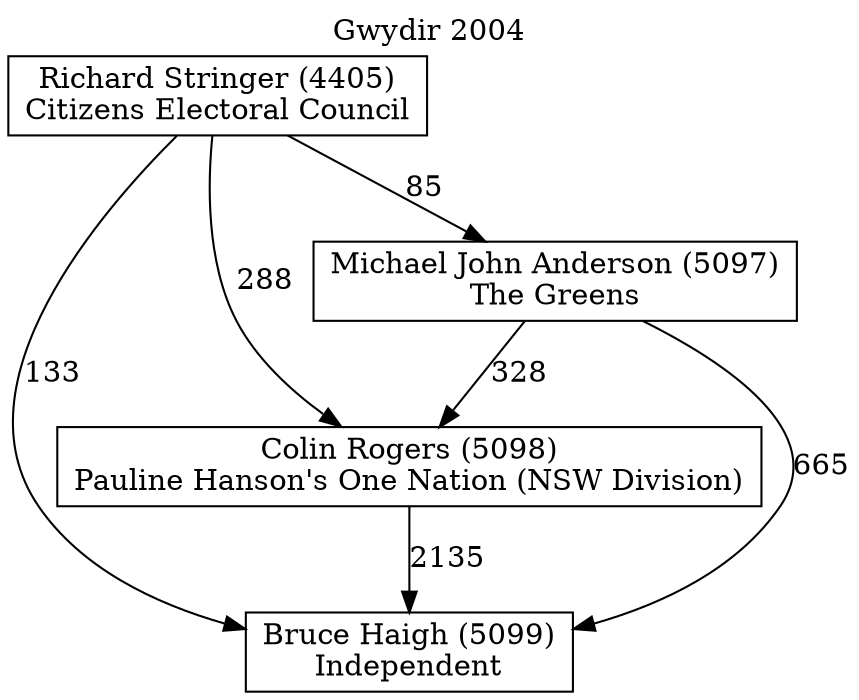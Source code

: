 // House preference flow
digraph "Bruce Haigh (5099)_Gwydir_2004" {
	graph [label="Gwydir 2004" labelloc=t mclimit=10]
	node [shape=box]
	"Bruce Haigh (5099)" [label="Bruce Haigh (5099)
Independent"]
	"Colin Rogers (5098)" [label="Colin Rogers (5098)
Pauline Hanson's One Nation (NSW Division)"]
	"Michael John Anderson (5097)" [label="Michael John Anderson (5097)
The Greens"]
	"Richard Stringer (4405)" [label="Richard Stringer (4405)
Citizens Electoral Council"]
	"Colin Rogers (5098)" -> "Bruce Haigh (5099)" [label=2135]
	"Michael John Anderson (5097)" -> "Colin Rogers (5098)" [label=328]
	"Richard Stringer (4405)" -> "Michael John Anderson (5097)" [label=85]
	"Michael John Anderson (5097)" -> "Bruce Haigh (5099)" [label=665]
	"Richard Stringer (4405)" -> "Bruce Haigh (5099)" [label=133]
	"Richard Stringer (4405)" -> "Colin Rogers (5098)" [label=288]
}
